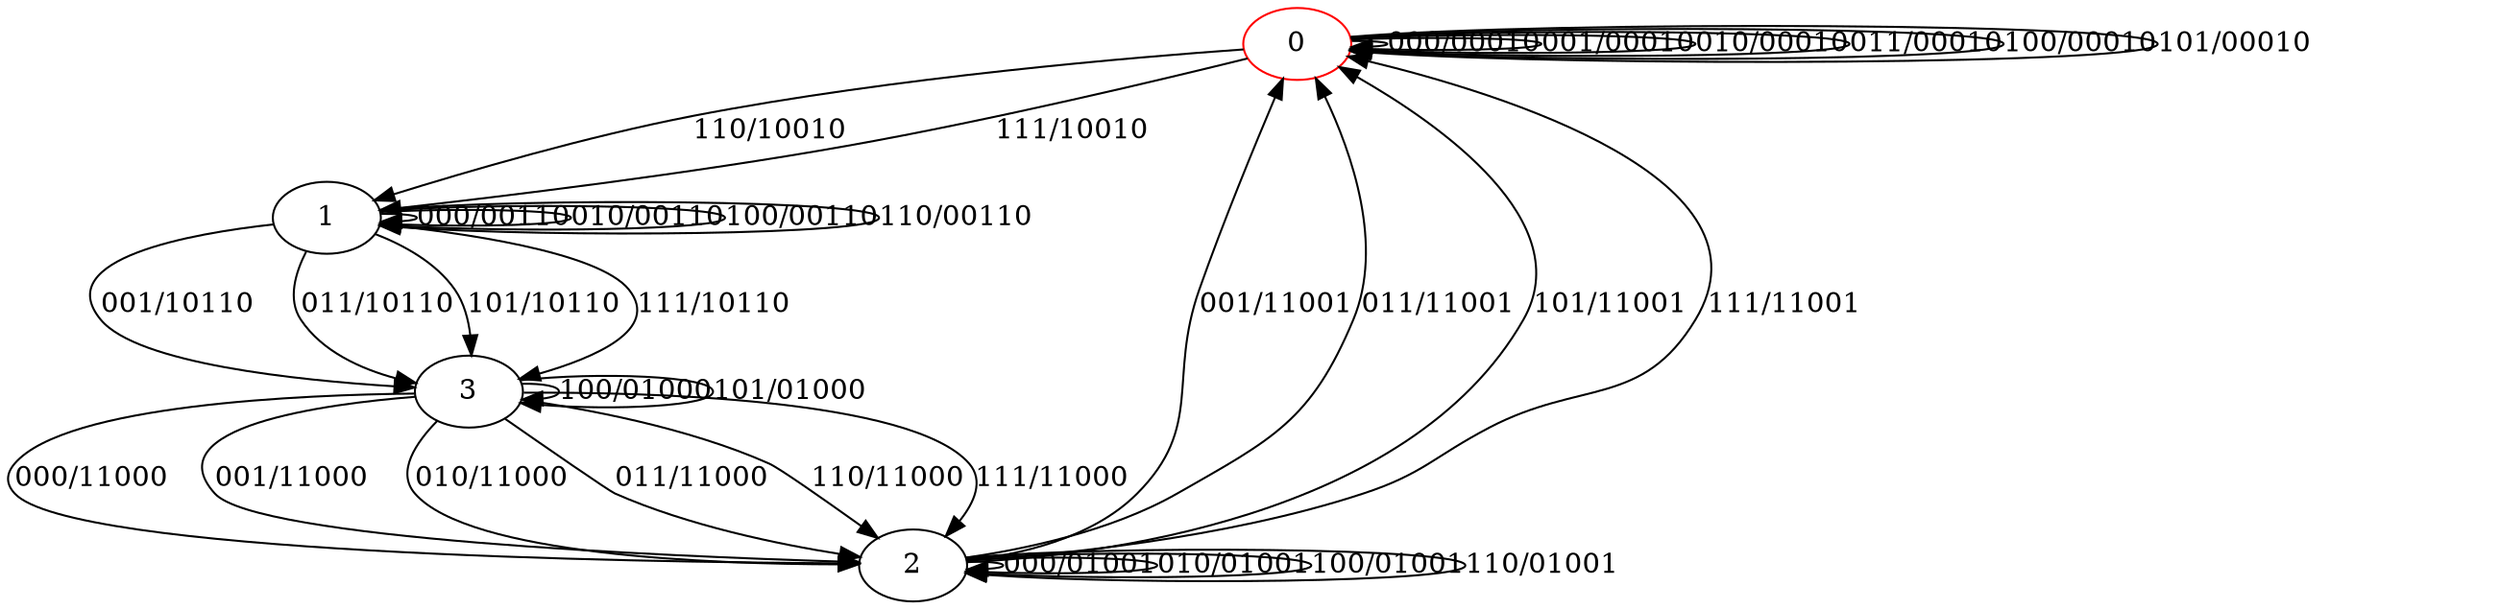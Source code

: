 digraph {
0 [color="red"]
1
2
3
0 -> 0 [label="000/00010"]
0 -> 0 [label="001/00010"]
0 -> 0 [label="010/00010"]
0 -> 0 [label="011/00010"]
0 -> 0 [label="100/00010"]
0 -> 0 [label="101/00010"]
0 -> 1 [label="110/10010"]
0 -> 1 [label="111/10010"]
1 -> 1 [label="000/00110"]
1 -> 3 [label="001/10110"]
1 -> 1 [label="010/00110"]
1 -> 3 [label="011/10110"]
1 -> 1 [label="100/00110"]
1 -> 3 [label="101/10110"]
1 -> 1 [label="110/00110"]
1 -> 3 [label="111/10110"]
2 -> 2 [label="000/01001"]
2 -> 0 [label="001/11001"]
2 -> 2 [label="010/01001"]
2 -> 0 [label="011/11001"]
2 -> 2 [label="100/01001"]
2 -> 0 [label="101/11001"]
2 -> 2 [label="110/01001"]
2 -> 0 [label="111/11001"]
3 -> 2 [label="000/11000"]
3 -> 2 [label="001/11000"]
3 -> 2 [label="010/11000"]
3 -> 2 [label="011/11000"]
3 -> 3 [label="100/01000"]
3 -> 3 [label="101/01000"]
3 -> 2 [label="110/11000"]
3 -> 2 [label="111/11000"]
}
